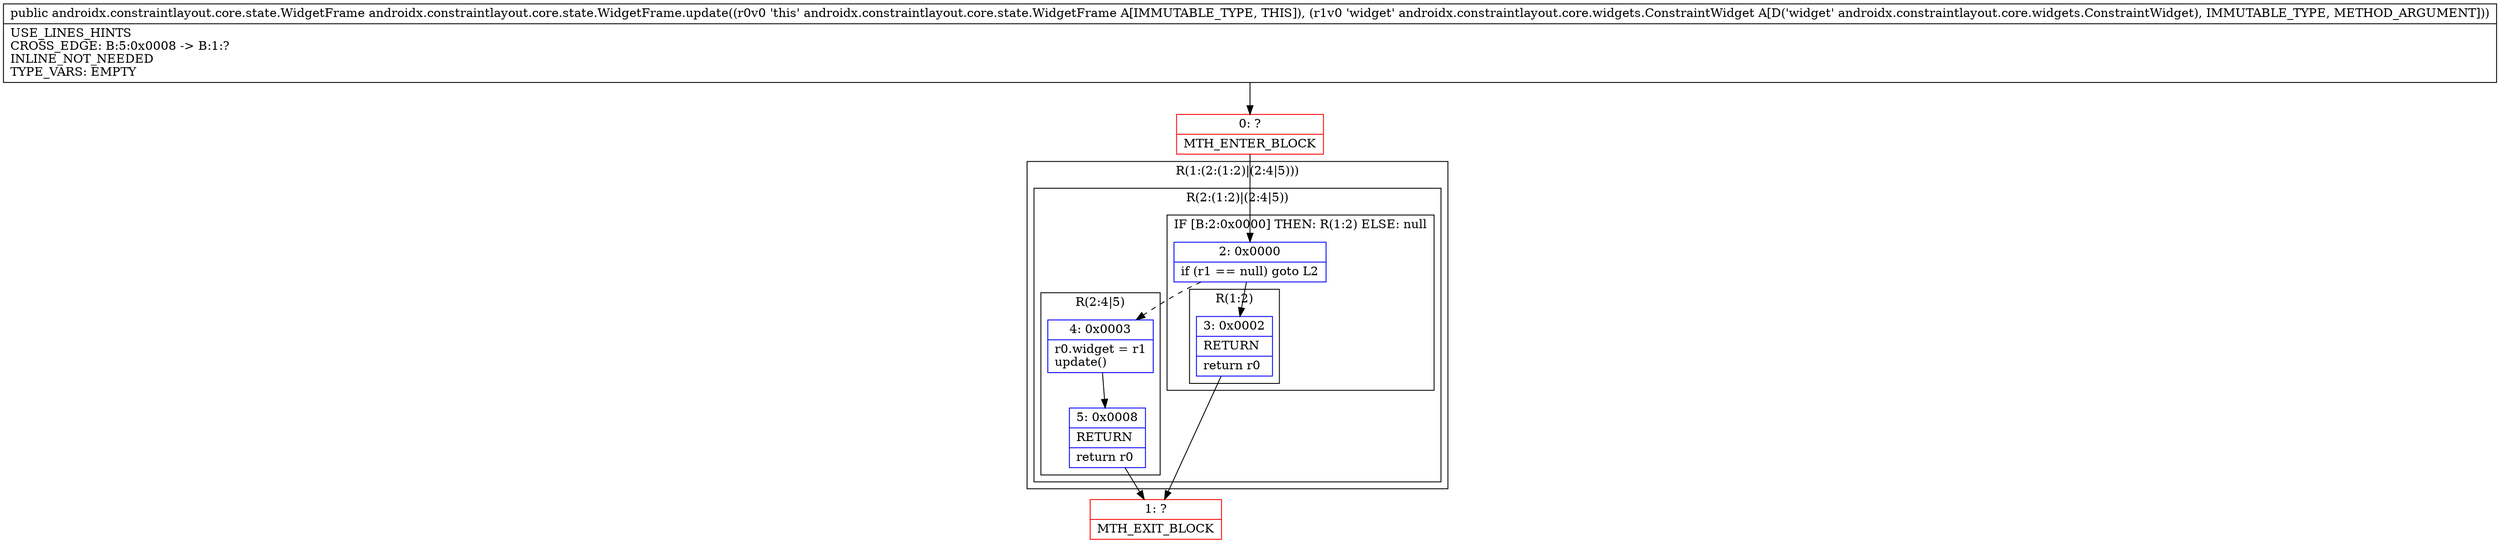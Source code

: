 digraph "CFG forandroidx.constraintlayout.core.state.WidgetFrame.update(Landroidx\/constraintlayout\/core\/widgets\/ConstraintWidget;)Landroidx\/constraintlayout\/core\/state\/WidgetFrame;" {
subgraph cluster_Region_1221626146 {
label = "R(1:(2:(1:2)|(2:4|5)))";
node [shape=record,color=blue];
subgraph cluster_Region_571562166 {
label = "R(2:(1:2)|(2:4|5))";
node [shape=record,color=blue];
subgraph cluster_IfRegion_658499776 {
label = "IF [B:2:0x0000] THEN: R(1:2) ELSE: null";
node [shape=record,color=blue];
Node_2 [shape=record,label="{2\:\ 0x0000|if (r1 == null) goto L2\l}"];
subgraph cluster_Region_39114457 {
label = "R(1:2)";
node [shape=record,color=blue];
Node_3 [shape=record,label="{3\:\ 0x0002|RETURN\l|return r0\l}"];
}
}
subgraph cluster_Region_1308743208 {
label = "R(2:4|5)";
node [shape=record,color=blue];
Node_4 [shape=record,label="{4\:\ 0x0003|r0.widget = r1\lupdate()\l}"];
Node_5 [shape=record,label="{5\:\ 0x0008|RETURN\l|return r0\l}"];
}
}
}
Node_0 [shape=record,color=red,label="{0\:\ ?|MTH_ENTER_BLOCK\l}"];
Node_1 [shape=record,color=red,label="{1\:\ ?|MTH_EXIT_BLOCK\l}"];
MethodNode[shape=record,label="{public androidx.constraintlayout.core.state.WidgetFrame androidx.constraintlayout.core.state.WidgetFrame.update((r0v0 'this' androidx.constraintlayout.core.state.WidgetFrame A[IMMUTABLE_TYPE, THIS]), (r1v0 'widget' androidx.constraintlayout.core.widgets.ConstraintWidget A[D('widget' androidx.constraintlayout.core.widgets.ConstraintWidget), IMMUTABLE_TYPE, METHOD_ARGUMENT]))  | USE_LINES_HINTS\lCROSS_EDGE: B:5:0x0008 \-\> B:1:?\lINLINE_NOT_NEEDED\lTYPE_VARS: EMPTY\l}"];
MethodNode -> Node_0;Node_2 -> Node_3;
Node_2 -> Node_4[style=dashed];
Node_3 -> Node_1;
Node_4 -> Node_5;
Node_5 -> Node_1;
Node_0 -> Node_2;
}


